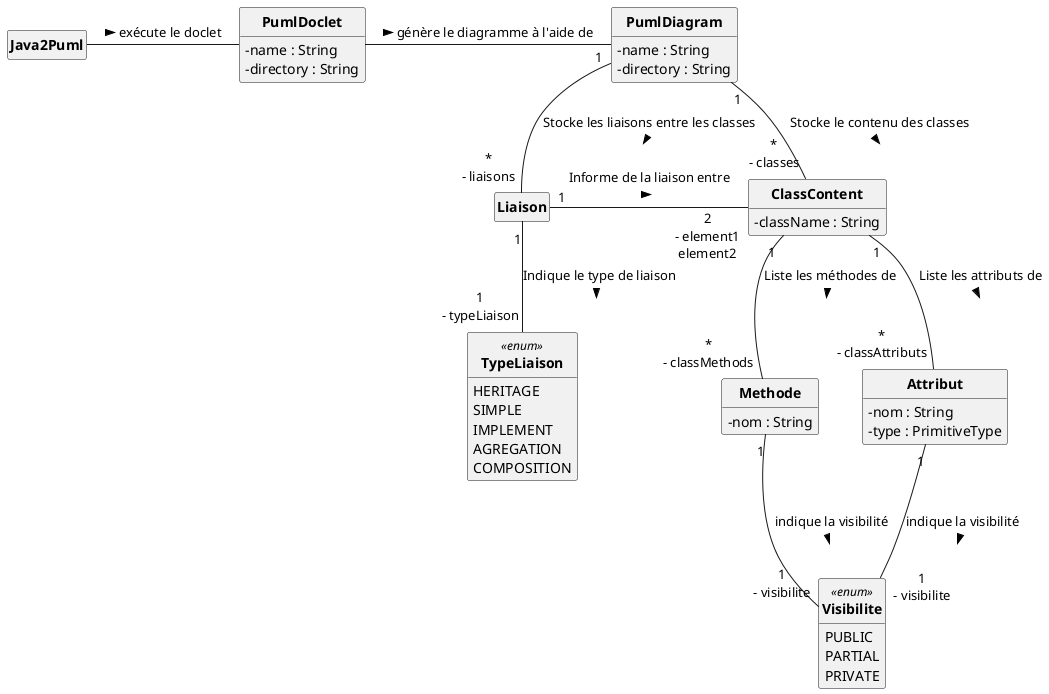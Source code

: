 @startuml
'https://plantuml.com/class-diagram

skinparam style strictuml
skinparam classAttributeIconSize 0
skinparam classFontStyle Bold

hide empty members

class Java2Puml{
}
class PumlDoclet{
    - name : String
    - directory : String
}
class PumlDiagram{
    - name : String
    - directory : String
}
class ClassContent{
    - className : String
}
class Attribut{
    - nom : String
    - type : PrimitiveType
}
class Methode{
    - nom : String
}
class Liaison{
}
enum TypeLiaison <<enum>>{
    HERITAGE
    SIMPLE
    IMPLEMENT
    AGREGATION
    COMPOSITION
}
enum Visibilite <<enum>>{
    PUBLIC
    PARTIAL
    PRIVATE
}

Java2Puml - PumlDoclet : > exécute le doclet
PumlDoclet - PumlDiagram : > génère le diagramme à l'aide de
PumlDiagram "1" - "*\n- classes" ClassContent : Stocke le contenu des classes\n >
PumlDiagram "1" -- "*\n- liaisons" Liaison : Stocke les liaisons entre les classes\n >
ClassContent "1" -- "*\n- classAttributs" Attribut : Liste les attributs de\n >
ClassContent "1" -- "*\n- classMethods" Methode : Liste les méthodes de\n >
Attribut "1" -- "1\n- visibilite" Visibilite : indique la visibilité\n >
Methode "1" -- "1\n- visibilite" Visibilite : indique la visibilité\n >
Liaison "1" - "2\n- element1\nelement2" ClassContent : Informe de la liaison entre\n >
Liaison "1" -- "1\n- typeLiaison" TypeLiaison : Indique le type de liaison\n >

@enduml